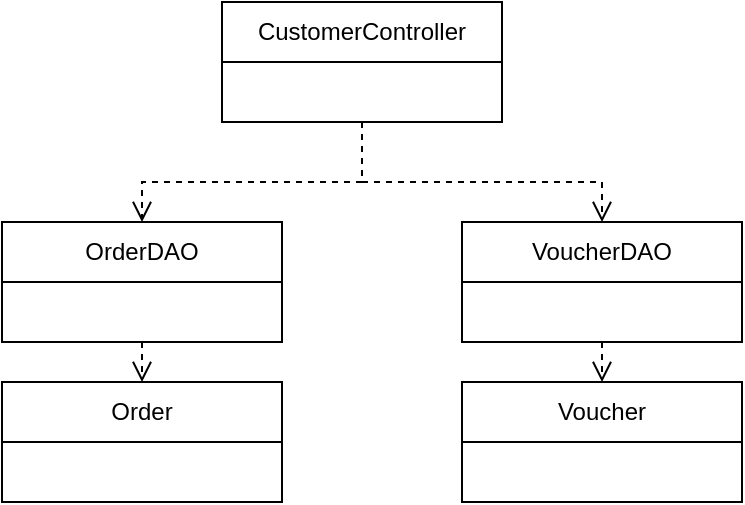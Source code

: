 <mxfile version="21.8.1" type="device">
  <diagram name="Trang-1" id="qktT0qjpinCFxN4toxlK">
    <mxGraphModel dx="496" dy="342" grid="1" gridSize="10" guides="1" tooltips="1" connect="1" arrows="1" fold="1" page="1" pageScale="1" pageWidth="827" pageHeight="1169" math="0" shadow="0">
      <root>
        <mxCell id="0" />
        <mxCell id="1" parent="0" />
        <mxCell id="wnBut_DAxPW7eYNr_kk_-2" value="CustomerController" style="swimlane;fontStyle=0;childLayout=stackLayout;horizontal=1;startSize=30;horizontalStack=0;resizeParent=1;resizeParentMax=0;resizeLast=0;collapsible=1;marginBottom=0;whiteSpace=wrap;html=1;" vertex="1" parent="1">
          <mxGeometry x="370" y="110" width="140" height="60" as="geometry" />
        </mxCell>
        <mxCell id="wnBut_DAxPW7eYNr_kk_-6" value="OrderDAO" style="swimlane;fontStyle=0;childLayout=stackLayout;horizontal=1;startSize=30;horizontalStack=0;resizeParent=1;resizeParentMax=0;resizeLast=0;collapsible=1;marginBottom=0;whiteSpace=wrap;html=1;" vertex="1" parent="1">
          <mxGeometry x="260" y="220" width="140" height="60" as="geometry" />
        </mxCell>
        <mxCell id="wnBut_DAxPW7eYNr_kk_-7" value="Order" style="swimlane;fontStyle=0;childLayout=stackLayout;horizontal=1;startSize=30;horizontalStack=0;resizeParent=1;resizeParentMax=0;resizeLast=0;collapsible=1;marginBottom=0;whiteSpace=wrap;html=1;" vertex="1" parent="1">
          <mxGeometry x="260" y="300" width="140" height="60" as="geometry" />
        </mxCell>
        <mxCell id="wnBut_DAxPW7eYNr_kk_-8" value="" style="html=1;verticalAlign=bottom;endArrow=open;dashed=1;endSize=8;curved=0;rounded=0;entryX=0.5;entryY=0;entryDx=0;entryDy=0;exitX=0.5;exitY=1;exitDx=0;exitDy=0;" edge="1" parent="1" source="wnBut_DAxPW7eYNr_kk_-6" target="wnBut_DAxPW7eYNr_kk_-7">
          <mxGeometry relative="1" as="geometry">
            <mxPoint x="490" y="280" as="sourcePoint" />
            <mxPoint x="410" y="280" as="targetPoint" />
            <Array as="points" />
          </mxGeometry>
        </mxCell>
        <mxCell id="wnBut_DAxPW7eYNr_kk_-9" value="" style="html=1;verticalAlign=bottom;endArrow=open;dashed=1;endSize=8;curved=0;rounded=0;entryX=0.5;entryY=0;entryDx=0;entryDy=0;exitX=0.5;exitY=1;exitDx=0;exitDy=0;" edge="1" parent="1" source="wnBut_DAxPW7eYNr_kk_-2" target="wnBut_DAxPW7eYNr_kk_-6">
          <mxGeometry relative="1" as="geometry">
            <mxPoint x="439.71" y="160" as="sourcePoint" />
            <mxPoint x="439.71" y="200" as="targetPoint" />
            <Array as="points">
              <mxPoint x="440" y="200" />
              <mxPoint x="330" y="200" />
            </Array>
          </mxGeometry>
        </mxCell>
        <mxCell id="wnBut_DAxPW7eYNr_kk_-12" value="VoucherDAO" style="swimlane;fontStyle=0;childLayout=stackLayout;horizontal=1;startSize=30;horizontalStack=0;resizeParent=1;resizeParentMax=0;resizeLast=0;collapsible=1;marginBottom=0;whiteSpace=wrap;html=1;" vertex="1" parent="1">
          <mxGeometry x="490" y="220" width="140" height="60" as="geometry" />
        </mxCell>
        <mxCell id="wnBut_DAxPW7eYNr_kk_-14" value="" style="html=1;verticalAlign=bottom;endArrow=open;dashed=1;endSize=8;curved=0;rounded=0;entryX=0.5;entryY=0;entryDx=0;entryDy=0;exitX=0.5;exitY=1;exitDx=0;exitDy=0;" edge="1" parent="1" source="wnBut_DAxPW7eYNr_kk_-2" target="wnBut_DAxPW7eYNr_kk_-12">
          <mxGeometry relative="1" as="geometry">
            <mxPoint x="440" y="180" as="sourcePoint" />
            <mxPoint x="290" y="230" as="targetPoint" />
            <Array as="points">
              <mxPoint x="440" y="200" />
              <mxPoint x="560" y="200" />
            </Array>
          </mxGeometry>
        </mxCell>
        <mxCell id="wnBut_DAxPW7eYNr_kk_-15" value="Voucher" style="swimlane;fontStyle=0;childLayout=stackLayout;horizontal=1;startSize=30;horizontalStack=0;resizeParent=1;resizeParentMax=0;resizeLast=0;collapsible=1;marginBottom=0;whiteSpace=wrap;html=1;" vertex="1" parent="1">
          <mxGeometry x="490" y="300" width="140" height="60" as="geometry" />
        </mxCell>
        <mxCell id="wnBut_DAxPW7eYNr_kk_-16" value="" style="html=1;verticalAlign=bottom;endArrow=open;dashed=1;endSize=8;curved=0;rounded=0;entryX=0.5;entryY=0;entryDx=0;entryDy=0;exitX=0.5;exitY=1;exitDx=0;exitDy=0;" edge="1" parent="1" source="wnBut_DAxPW7eYNr_kk_-12" target="wnBut_DAxPW7eYNr_kk_-15">
          <mxGeometry relative="1" as="geometry">
            <mxPoint x="449.62" y="310" as="sourcePoint" />
            <mxPoint x="449.62" y="360" as="targetPoint" />
            <Array as="points" />
          </mxGeometry>
        </mxCell>
      </root>
    </mxGraphModel>
  </diagram>
</mxfile>

